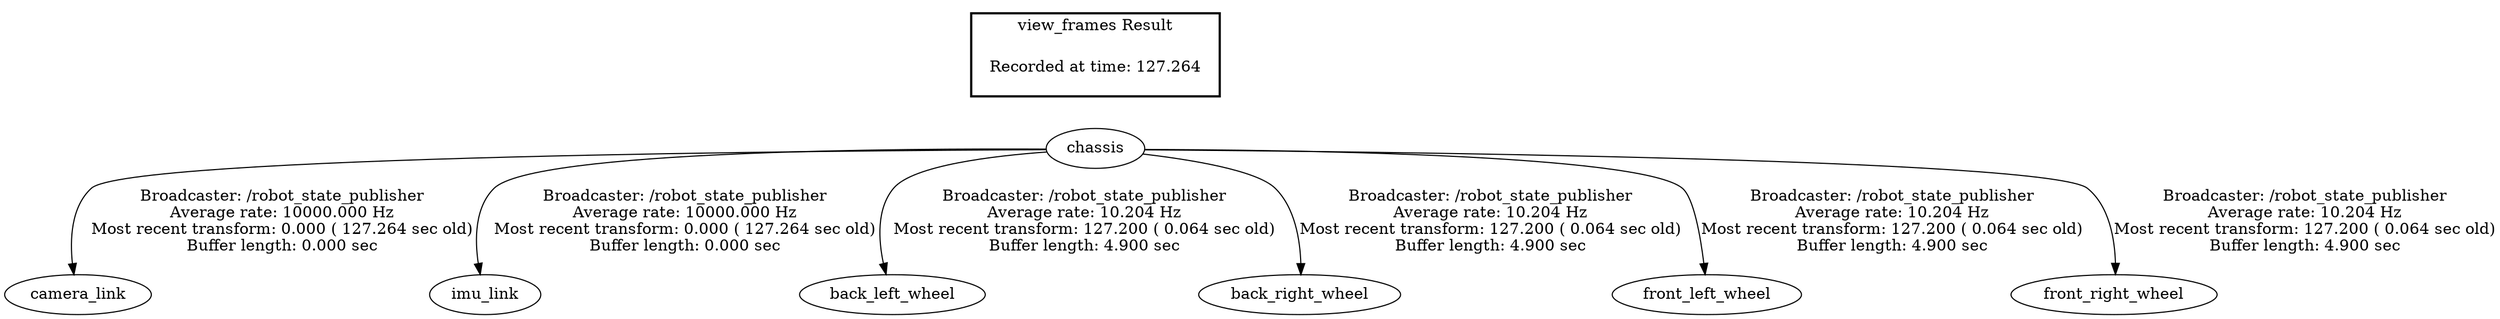 digraph G {
"chassis" -> "camera_link"[label="Broadcaster: /robot_state_publisher\nAverage rate: 10000.000 Hz\nMost recent transform: 0.000 ( 127.264 sec old)\nBuffer length: 0.000 sec\n"];
"chassis" -> "imu_link"[label="Broadcaster: /robot_state_publisher\nAverage rate: 10000.000 Hz\nMost recent transform: 0.000 ( 127.264 sec old)\nBuffer length: 0.000 sec\n"];
"chassis" -> "back_left_wheel"[label="Broadcaster: /robot_state_publisher\nAverage rate: 10.204 Hz\nMost recent transform: 127.200 ( 0.064 sec old)\nBuffer length: 4.900 sec\n"];
"chassis" -> "back_right_wheel"[label="Broadcaster: /robot_state_publisher\nAverage rate: 10.204 Hz\nMost recent transform: 127.200 ( 0.064 sec old)\nBuffer length: 4.900 sec\n"];
"chassis" -> "front_left_wheel"[label="Broadcaster: /robot_state_publisher\nAverage rate: 10.204 Hz\nMost recent transform: 127.200 ( 0.064 sec old)\nBuffer length: 4.900 sec\n"];
"chassis" -> "front_right_wheel"[label="Broadcaster: /robot_state_publisher\nAverage rate: 10.204 Hz\nMost recent transform: 127.200 ( 0.064 sec old)\nBuffer length: 4.900 sec\n"];
edge [style=invis];
 subgraph cluster_legend { style=bold; color=black; label ="view_frames Result";
"Recorded at time: 127.264"[ shape=plaintext ] ;
 }->"chassis";
}